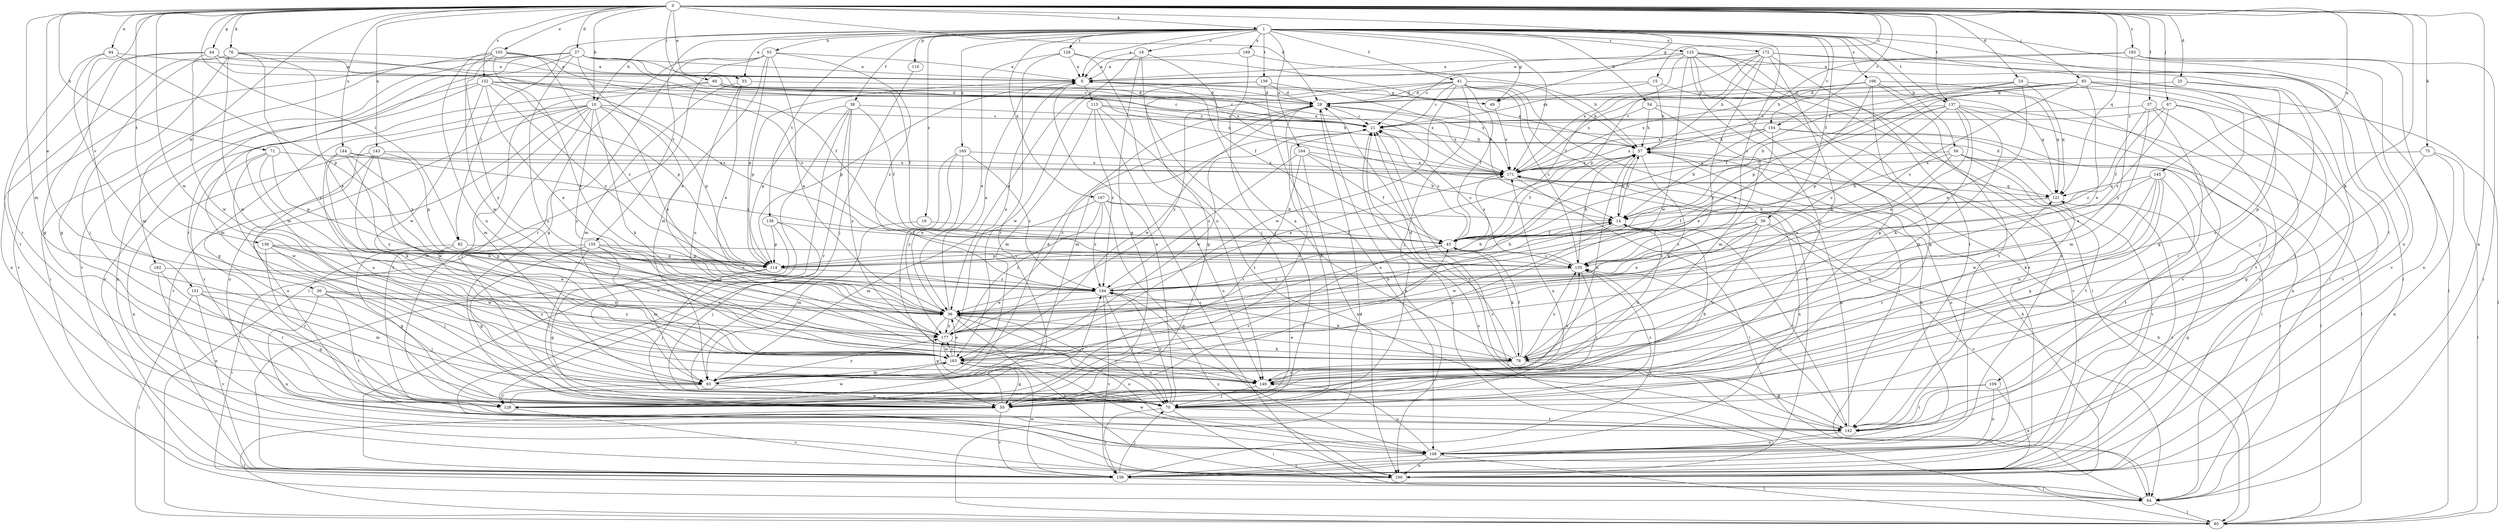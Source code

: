 strict digraph  {
0;
1;
6;
10;
14;
15;
16;
18;
21;
24;
25;
27;
28;
30;
33;
36;
37;
38;
39;
41;
43;
44;
49;
50;
53;
54;
56;
57;
60;
64;
65;
67;
70;
71;
75;
76;
78;
82;
85;
93;
94;
100;
103;
108;
109;
110;
113;
114;
121;
125;
126;
128;
135;
136;
137;
138;
139;
142;
143;
144;
145;
149;
151;
152;
154;
155;
156;
162;
163;
164;
165;
166;
167;
169;
171;
172;
177;
183;
184;
0 -> 1  [label=a];
0 -> 10  [label=b];
0 -> 15  [label=c];
0 -> 24  [label=d];
0 -> 25  [label=d];
0 -> 27  [label=d];
0 -> 28  [label=d];
0 -> 30  [label=e];
0 -> 33  [label=e];
0 -> 37  [label=f];
0 -> 44  [label=g];
0 -> 49  [label=g];
0 -> 60  [label=i];
0 -> 65  [label=j];
0 -> 67  [label=j];
0 -> 71  [label=k];
0 -> 75  [label=k];
0 -> 76  [label=k];
0 -> 78  [label=k];
0 -> 82  [label=l];
0 -> 93  [label=m];
0 -> 94  [label=n];
0 -> 100  [label=n];
0 -> 103  [label=o];
0 -> 121  [label=q];
0 -> 136  [label=t];
0 -> 137  [label=t];
0 -> 143  [label=u];
0 -> 144  [label=u];
0 -> 145  [label=u];
0 -> 151  [label=v];
0 -> 152  [label=v];
0 -> 154  [label=v];
0 -> 162  [label=w];
0 -> 163  [label=w];
0 -> 183  [label=z];
1 -> 6  [label=a];
1 -> 10  [label=b];
1 -> 16  [label=c];
1 -> 18  [label=c];
1 -> 33  [label=e];
1 -> 38  [label=f];
1 -> 39  [label=f];
1 -> 41  [label=f];
1 -> 49  [label=g];
1 -> 53  [label=h];
1 -> 54  [label=h];
1 -> 56  [label=h];
1 -> 82  [label=l];
1 -> 108  [label=o];
1 -> 109  [label=p];
1 -> 110  [label=p];
1 -> 125  [label=r];
1 -> 126  [label=r];
1 -> 135  [label=s];
1 -> 137  [label=t];
1 -> 138  [label=t];
1 -> 139  [label=t];
1 -> 142  [label=t];
1 -> 154  [label=v];
1 -> 155  [label=v];
1 -> 164  [label=x];
1 -> 165  [label=x];
1 -> 166  [label=x];
1 -> 167  [label=x];
1 -> 169  [label=x];
1 -> 171  [label=x];
1 -> 172  [label=y];
6 -> 28  [label=d];
6 -> 49  [label=g];
6 -> 113  [label=p];
6 -> 114  [label=p];
10 -> 21  [label=c];
10 -> 36  [label=e];
10 -> 50  [label=g];
10 -> 70  [label=j];
10 -> 78  [label=k];
10 -> 100  [label=n];
10 -> 108  [label=o];
10 -> 114  [label=p];
10 -> 142  [label=t];
10 -> 156  [label=v];
10 -> 177  [label=y];
14 -> 43  [label=f];
14 -> 57  [label=h];
14 -> 142  [label=t];
14 -> 163  [label=w];
15 -> 21  [label=c];
15 -> 28  [label=d];
15 -> 57  [label=h];
15 -> 121  [label=q];
16 -> 43  [label=f];
16 -> 93  [label=m];
18 -> 6  [label=a];
18 -> 36  [label=e];
18 -> 43  [label=f];
18 -> 50  [label=g];
18 -> 70  [label=j];
21 -> 57  [label=h];
21 -> 163  [label=w];
24 -> 28  [label=d];
24 -> 36  [label=e];
24 -> 43  [label=f];
24 -> 114  [label=p];
24 -> 121  [label=q];
24 -> 156  [label=v];
25 -> 28  [label=d];
25 -> 70  [label=j];
25 -> 149  [label=u];
27 -> 6  [label=a];
27 -> 21  [label=c];
27 -> 36  [label=e];
27 -> 43  [label=f];
27 -> 64  [label=i];
27 -> 93  [label=m];
27 -> 128  [label=r];
27 -> 149  [label=u];
27 -> 156  [label=v];
27 -> 171  [label=x];
28 -> 21  [label=c];
28 -> 93  [label=m];
28 -> 100  [label=n];
28 -> 163  [label=w];
28 -> 171  [label=x];
30 -> 36  [label=e];
30 -> 70  [label=j];
30 -> 100  [label=n];
30 -> 142  [label=t];
30 -> 177  [label=y];
33 -> 28  [label=d];
33 -> 36  [label=e];
33 -> 93  [label=m];
33 -> 149  [label=u];
36 -> 6  [label=a];
36 -> 50  [label=g];
36 -> 70  [label=j];
36 -> 100  [label=n];
36 -> 108  [label=o];
36 -> 177  [label=y];
37 -> 21  [label=c];
37 -> 93  [label=m];
37 -> 108  [label=o];
37 -> 128  [label=r];
37 -> 184  [label=z];
38 -> 21  [label=c];
38 -> 43  [label=f];
38 -> 108  [label=o];
38 -> 114  [label=p];
38 -> 128  [label=r];
38 -> 156  [label=v];
38 -> 177  [label=y];
39 -> 36  [label=e];
39 -> 43  [label=f];
39 -> 64  [label=i];
39 -> 135  [label=s];
39 -> 149  [label=u];
39 -> 156  [label=v];
39 -> 184  [label=z];
41 -> 21  [label=c];
41 -> 28  [label=d];
41 -> 43  [label=f];
41 -> 50  [label=g];
41 -> 57  [label=h];
41 -> 64  [label=i];
41 -> 70  [label=j];
41 -> 135  [label=s];
41 -> 156  [label=v];
41 -> 163  [label=w];
41 -> 177  [label=y];
43 -> 21  [label=c];
43 -> 78  [label=k];
43 -> 114  [label=p];
43 -> 128  [label=r];
43 -> 135  [label=s];
43 -> 171  [label=x];
44 -> 6  [label=a];
44 -> 50  [label=g];
44 -> 121  [label=q];
44 -> 128  [label=r];
44 -> 163  [label=w];
44 -> 171  [label=x];
49 -> 171  [label=x];
50 -> 14  [label=b];
50 -> 43  [label=f];
50 -> 85  [label=l];
50 -> 156  [label=v];
50 -> 177  [label=y];
53 -> 6  [label=a];
53 -> 36  [label=e];
53 -> 50  [label=g];
53 -> 85  [label=l];
53 -> 93  [label=m];
53 -> 114  [label=p];
53 -> 128  [label=r];
53 -> 184  [label=z];
54 -> 21  [label=c];
54 -> 57  [label=h];
54 -> 93  [label=m];
54 -> 156  [label=v];
56 -> 14  [label=b];
56 -> 36  [label=e];
56 -> 64  [label=i];
56 -> 142  [label=t];
56 -> 156  [label=v];
56 -> 171  [label=x];
57 -> 6  [label=a];
57 -> 14  [label=b];
57 -> 43  [label=f];
57 -> 78  [label=k];
57 -> 108  [label=o];
57 -> 171  [label=x];
60 -> 21  [label=c];
60 -> 28  [label=d];
60 -> 43  [label=f];
60 -> 93  [label=m];
60 -> 156  [label=v];
60 -> 171  [label=x];
64 -> 21  [label=c];
64 -> 85  [label=l];
65 -> 14  [label=b];
65 -> 28  [label=d];
65 -> 36  [label=e];
65 -> 43  [label=f];
65 -> 50  [label=g];
65 -> 85  [label=l];
65 -> 135  [label=s];
65 -> 142  [label=t];
65 -> 171  [label=x];
67 -> 21  [label=c];
67 -> 43  [label=f];
67 -> 70  [label=j];
67 -> 100  [label=n];
67 -> 135  [label=s];
70 -> 6  [label=a];
70 -> 28  [label=d];
70 -> 64  [label=i];
70 -> 135  [label=s];
70 -> 142  [label=t];
70 -> 156  [label=v];
70 -> 171  [label=x];
70 -> 184  [label=z];
71 -> 78  [label=k];
71 -> 114  [label=p];
71 -> 128  [label=r];
71 -> 163  [label=w];
71 -> 171  [label=x];
75 -> 50  [label=g];
75 -> 85  [label=l];
75 -> 100  [label=n];
75 -> 171  [label=x];
76 -> 6  [label=a];
76 -> 36  [label=e];
76 -> 50  [label=g];
76 -> 70  [label=j];
76 -> 100  [label=n];
76 -> 135  [label=s];
76 -> 163  [label=w];
76 -> 177  [label=y];
78 -> 6  [label=a];
78 -> 28  [label=d];
78 -> 36  [label=e];
78 -> 43  [label=f];
78 -> 121  [label=q];
78 -> 135  [label=s];
78 -> 142  [label=t];
78 -> 149  [label=u];
82 -> 50  [label=g];
82 -> 114  [label=p];
82 -> 149  [label=u];
85 -> 21  [label=c];
85 -> 28  [label=d];
85 -> 57  [label=h];
93 -> 21  [label=c];
93 -> 28  [label=d];
93 -> 50  [label=g];
93 -> 57  [label=h];
93 -> 128  [label=r];
93 -> 177  [label=y];
94 -> 6  [label=a];
94 -> 93  [label=m];
94 -> 114  [label=p];
94 -> 142  [label=t];
100 -> 21  [label=c];
100 -> 57  [label=h];
100 -> 184  [label=z];
103 -> 6  [label=a];
103 -> 36  [label=e];
103 -> 135  [label=s];
103 -> 149  [label=u];
103 -> 156  [label=v];
103 -> 163  [label=w];
103 -> 177  [label=y];
103 -> 184  [label=z];
108 -> 57  [label=h];
108 -> 85  [label=l];
108 -> 100  [label=n];
108 -> 149  [label=u];
108 -> 156  [label=v];
108 -> 163  [label=w];
108 -> 171  [label=x];
109 -> 50  [label=g];
109 -> 100  [label=n];
109 -> 108  [label=o];
109 -> 142  [label=t];
110 -> 70  [label=j];
113 -> 21  [label=c];
113 -> 57  [label=h];
113 -> 64  [label=i];
113 -> 93  [label=m];
113 -> 142  [label=t];
113 -> 184  [label=z];
114 -> 14  [label=b];
114 -> 50  [label=g];
114 -> 70  [label=j];
114 -> 184  [label=z];
121 -> 14  [label=b];
121 -> 28  [label=d];
121 -> 43  [label=f];
121 -> 128  [label=r];
121 -> 156  [label=v];
125 -> 6  [label=a];
125 -> 21  [label=c];
125 -> 50  [label=g];
125 -> 64  [label=i];
125 -> 85  [label=l];
125 -> 108  [label=o];
125 -> 149  [label=u];
125 -> 156  [label=v];
125 -> 163  [label=w];
125 -> 171  [label=x];
126 -> 6  [label=a];
126 -> 14  [label=b];
126 -> 36  [label=e];
126 -> 128  [label=r];
126 -> 149  [label=u];
128 -> 156  [label=v];
128 -> 163  [label=w];
128 -> 184  [label=z];
135 -> 21  [label=c];
135 -> 57  [label=h];
135 -> 128  [label=r];
135 -> 184  [label=z];
136 -> 36  [label=e];
136 -> 70  [label=j];
136 -> 114  [label=p];
136 -> 128  [label=r];
136 -> 163  [label=w];
137 -> 21  [label=c];
137 -> 36  [label=e];
137 -> 78  [label=k];
137 -> 85  [label=l];
137 -> 93  [label=m];
137 -> 114  [label=p];
137 -> 142  [label=t];
137 -> 171  [label=x];
137 -> 184  [label=z];
138 -> 43  [label=f];
138 -> 70  [label=j];
138 -> 114  [label=p];
138 -> 156  [label=v];
139 -> 28  [label=d];
139 -> 108  [label=o];
139 -> 114  [label=p];
139 -> 163  [label=w];
139 -> 171  [label=x];
142 -> 21  [label=c];
142 -> 108  [label=o];
142 -> 135  [label=s];
142 -> 171  [label=x];
143 -> 70  [label=j];
143 -> 78  [label=k];
143 -> 100  [label=n];
143 -> 114  [label=p];
143 -> 163  [label=w];
143 -> 171  [label=x];
144 -> 114  [label=p];
144 -> 135  [label=s];
144 -> 149  [label=u];
144 -> 163  [label=w];
144 -> 171  [label=x];
144 -> 177  [label=y];
145 -> 50  [label=g];
145 -> 78  [label=k];
145 -> 121  [label=q];
145 -> 135  [label=s];
145 -> 142  [label=t];
145 -> 149  [label=u];
145 -> 163  [label=w];
149 -> 14  [label=b];
149 -> 70  [label=j];
149 -> 135  [label=s];
151 -> 36  [label=e];
151 -> 50  [label=g];
151 -> 85  [label=l];
151 -> 93  [label=m];
151 -> 156  [label=v];
152 -> 21  [label=c];
152 -> 28  [label=d];
152 -> 36  [label=e];
152 -> 93  [label=m];
152 -> 100  [label=n];
152 -> 114  [label=p];
152 -> 163  [label=w];
152 -> 184  [label=z];
154 -> 14  [label=b];
154 -> 36  [label=e];
154 -> 57  [label=h];
154 -> 64  [label=i];
154 -> 85  [label=l];
154 -> 171  [label=x];
155 -> 50  [label=g];
155 -> 64  [label=i];
155 -> 70  [label=j];
155 -> 93  [label=m];
155 -> 114  [label=p];
155 -> 135  [label=s];
155 -> 184  [label=z];
156 -> 64  [label=i];
156 -> 70  [label=j];
156 -> 121  [label=q];
156 -> 135  [label=s];
156 -> 163  [label=w];
162 -> 108  [label=o];
162 -> 128  [label=r];
162 -> 184  [label=z];
163 -> 36  [label=e];
163 -> 50  [label=g];
163 -> 93  [label=m];
163 -> 149  [label=u];
163 -> 177  [label=y];
164 -> 14  [label=b];
164 -> 43  [label=f];
164 -> 100  [label=n];
164 -> 128  [label=r];
164 -> 171  [label=x];
164 -> 184  [label=z];
165 -> 36  [label=e];
165 -> 70  [label=j];
165 -> 171  [label=x];
165 -> 177  [label=y];
165 -> 184  [label=z];
166 -> 28  [label=d];
166 -> 36  [label=e];
166 -> 50  [label=g];
166 -> 121  [label=q];
166 -> 142  [label=t];
166 -> 156  [label=v];
166 -> 171  [label=x];
167 -> 14  [label=b];
167 -> 93  [label=m];
167 -> 108  [label=o];
167 -> 149  [label=u];
167 -> 177  [label=y];
167 -> 184  [label=z];
169 -> 6  [label=a];
169 -> 57  [label=h];
169 -> 70  [label=j];
171 -> 64  [label=i];
171 -> 121  [label=q];
172 -> 6  [label=a];
172 -> 43  [label=f];
172 -> 57  [label=h];
172 -> 64  [label=i];
172 -> 78  [label=k];
172 -> 85  [label=l];
172 -> 114  [label=p];
172 -> 142  [label=t];
172 -> 177  [label=y];
177 -> 6  [label=a];
177 -> 14  [label=b];
177 -> 21  [label=c];
177 -> 57  [label=h];
177 -> 78  [label=k];
177 -> 163  [label=w];
183 -> 6  [label=a];
183 -> 57  [label=h];
183 -> 64  [label=i];
183 -> 100  [label=n];
183 -> 156  [label=v];
183 -> 177  [label=y];
184 -> 36  [label=e];
184 -> 70  [label=j];
184 -> 78  [label=k];
184 -> 156  [label=v];
184 -> 171  [label=x];
}

